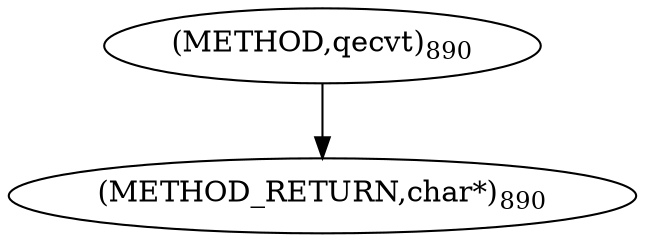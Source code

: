 digraph "qecvt" {  
"21843" [label = <(METHOD,qecvt)<SUB>890</SUB>> ]
"21848" [label = <(METHOD_RETURN,char*)<SUB>890</SUB>> ]
  "21843" -> "21848" 
}
